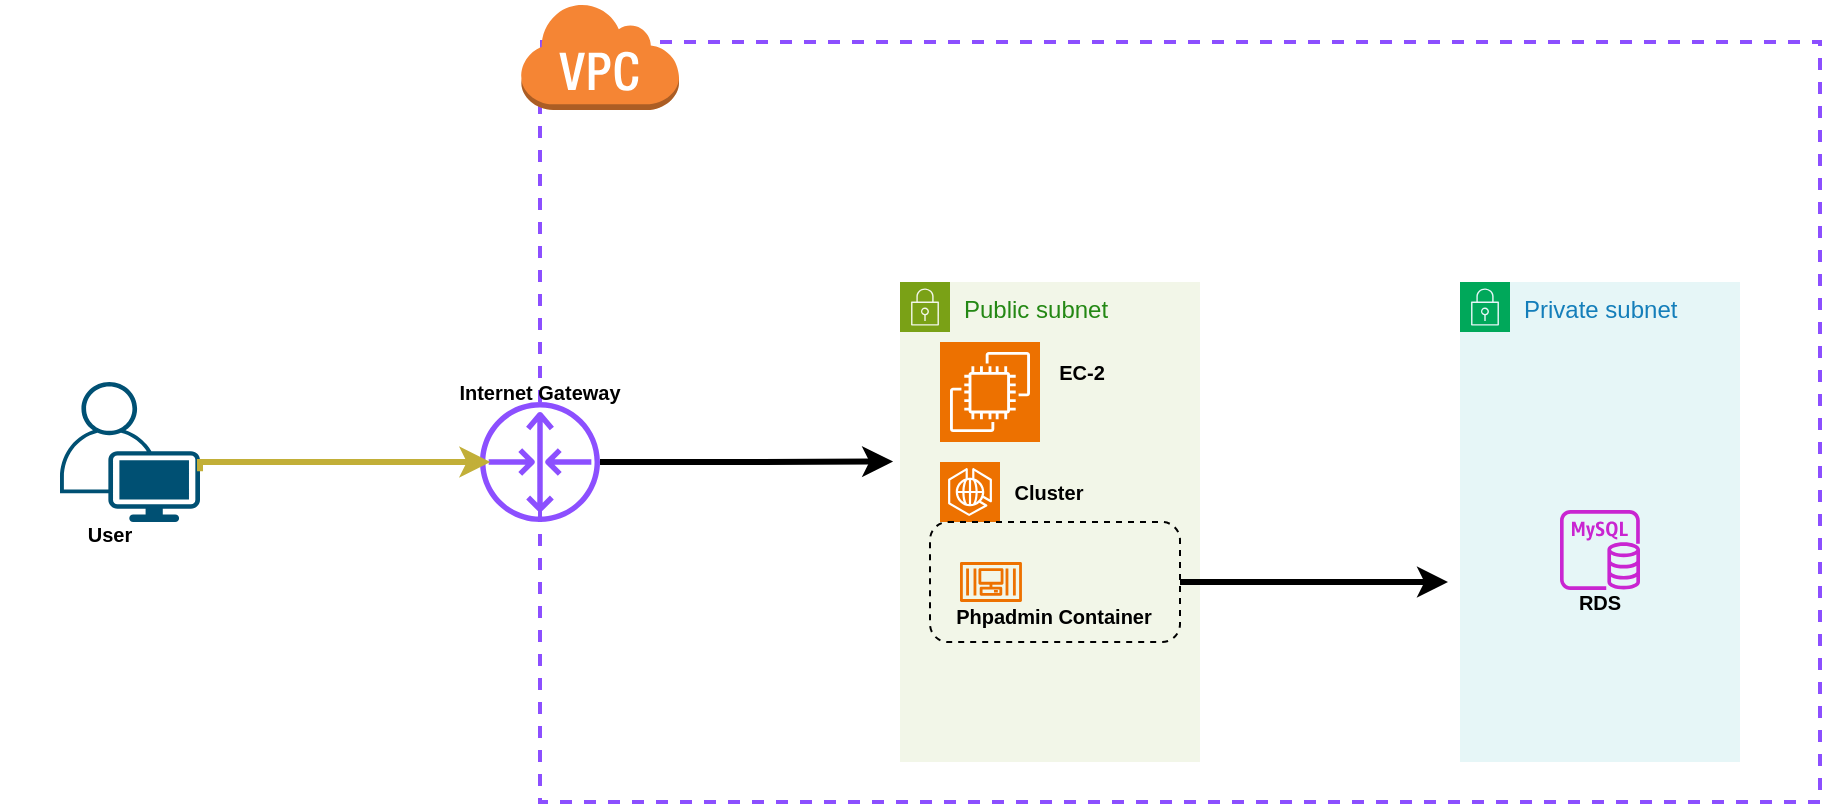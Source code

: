 <mxfile version="24.7.1" type="device">
  <diagram id="Ht1M8jgEwFfnCIfOTk4-" name="Page-1">
    <mxGraphModel dx="1035" dy="622" grid="1" gridSize="10" guides="1" tooltips="1" connect="1" arrows="1" fold="1" page="1" pageScale="1" pageWidth="1169" pageHeight="827" math="0" shadow="0">
      <root>
        <mxCell id="0" />
        <mxCell id="1" parent="0" />
        <mxCell id="RUJLnZNp0bxawVdTitDv-4" value="VPC" style="points=[[0,0],[0.25,0],[0.5,0],[0.75,0],[1,0],[1,0.25],[1,0.5],[1,0.75],[1,1],[0.75,1],[0.5,1],[0.25,1],[0,1],[0,0.75],[0,0.5],[0,0.25]];outlineConnect=0;gradientColor=none;html=1;whiteSpace=wrap;fontSize=12;fontStyle=0;container=1;pointerEvents=0;collapsible=0;recursiveResize=0;shape=mxgraph.aws4.group;grIcon=mxgraph.aws4.group_vpc2;strokeColor=#8C4FFF;fillColor=none;verticalAlign=top;align=left;spacingLeft=30;fontColor=#AAB7B8;dashed=1;strokeWidth=2;" vertex="1" parent="1">
          <mxGeometry x="360" y="160" width="640" height="380" as="geometry" />
        </mxCell>
        <mxCell id="RUJLnZNp0bxawVdTitDv-8" value="" style="outlineConnect=0;dashed=0;verticalLabelPosition=bottom;verticalAlign=top;align=center;html=1;shape=mxgraph.aws3.virtual_private_cloud;fillColor=#F58534;gradientColor=none;" vertex="1" parent="RUJLnZNp0bxawVdTitDv-4">
          <mxGeometry x="-10" y="-20" width="79.5" height="54" as="geometry" />
        </mxCell>
        <mxCell id="RUJLnZNp0bxawVdTitDv-11" value="Public subnet" style="points=[[0,0],[0.25,0],[0.5,0],[0.75,0],[1,0],[1,0.25],[1,0.5],[1,0.75],[1,1],[0.75,1],[0.5,1],[0.25,1],[0,1],[0,0.75],[0,0.5],[0,0.25]];outlineConnect=0;gradientColor=none;html=1;whiteSpace=wrap;fontSize=12;fontStyle=0;container=1;pointerEvents=0;collapsible=0;recursiveResize=0;shape=mxgraph.aws4.group;grIcon=mxgraph.aws4.group_security_group;grStroke=0;strokeColor=#7AA116;fillColor=#F2F6E8;verticalAlign=top;align=left;spacingLeft=30;fontColor=#248814;dashed=1;" vertex="1" parent="RUJLnZNp0bxawVdTitDv-4">
          <mxGeometry x="180" y="120" width="150" height="240" as="geometry" />
        </mxCell>
        <mxCell id="RUJLnZNp0bxawVdTitDv-13" value="" style="sketch=0;points=[[0,0,0],[0.25,0,0],[0.5,0,0],[0.75,0,0],[1,0,0],[0,1,0],[0.25,1,0],[0.5,1,0],[0.75,1,0],[1,1,0],[0,0.25,0],[0,0.5,0],[0,0.75,0],[1,0.25,0],[1,0.5,0],[1,0.75,0]];outlineConnect=0;fontColor=#232F3E;fillColor=#ED7100;strokeColor=#ffffff;dashed=0;verticalLabelPosition=bottom;verticalAlign=top;align=center;html=1;fontSize=12;fontStyle=0;aspect=fixed;shape=mxgraph.aws4.resourceIcon;resIcon=mxgraph.aws4.ecs_anywhere;" vertex="1" parent="RUJLnZNp0bxawVdTitDv-11">
          <mxGeometry x="20" y="90" width="30" height="30" as="geometry" />
        </mxCell>
        <mxCell id="RUJLnZNp0bxawVdTitDv-14" value="" style="rounded=1;whiteSpace=wrap;html=1;fillColor=none;dashed=1;" vertex="1" parent="RUJLnZNp0bxawVdTitDv-11">
          <mxGeometry x="15" y="120" width="125" height="60" as="geometry" />
        </mxCell>
        <mxCell id="RUJLnZNp0bxawVdTitDv-15" value="" style="sketch=0;outlineConnect=0;fontColor=#232F3E;gradientColor=none;fillColor=#ED7100;strokeColor=none;dashed=0;verticalLabelPosition=bottom;verticalAlign=top;align=center;html=1;fontSize=12;fontStyle=0;aspect=fixed;pointerEvents=1;shape=mxgraph.aws4.container_3;" vertex="1" parent="RUJLnZNp0bxawVdTitDv-11">
          <mxGeometry x="30" y="140" width="30.97" height="20" as="geometry" />
        </mxCell>
        <mxCell id="RUJLnZNp0bxawVdTitDv-26" value="" style="sketch=0;points=[[0,0,0],[0.25,0,0],[0.5,0,0],[0.75,0,0],[1,0,0],[0,1,0],[0.25,1,0],[0.5,1,0],[0.75,1,0],[1,1,0],[0,0.25,0],[0,0.5,0],[0,0.75,0],[1,0.25,0],[1,0.5,0],[1,0.75,0]];outlineConnect=0;fontColor=#232F3E;fillColor=#ED7100;strokeColor=#ffffff;dashed=0;verticalLabelPosition=bottom;verticalAlign=top;align=center;html=1;fontSize=12;fontStyle=0;aspect=fixed;shape=mxgraph.aws4.resourceIcon;resIcon=mxgraph.aws4.ec2;" vertex="1" parent="RUJLnZNp0bxawVdTitDv-11">
          <mxGeometry x="20" y="30" width="50" height="50" as="geometry" />
        </mxCell>
        <mxCell id="RUJLnZNp0bxawVdTitDv-27" value="&lt;b style=&quot;&quot;&gt;&lt;font style=&quot;font-size: 10px;&quot;&gt;EC-2&lt;/font&gt;&lt;/b&gt;" style="text;strokeColor=none;align=center;fillColor=none;html=1;verticalAlign=middle;whiteSpace=wrap;rounded=0;fontSize=11;" vertex="1" parent="RUJLnZNp0bxawVdTitDv-11">
          <mxGeometry x="60.97" y="30" width="60" height="30" as="geometry" />
        </mxCell>
        <mxCell id="RUJLnZNp0bxawVdTitDv-28" value="&lt;b&gt;&lt;font style=&quot;font-size: 10px;&quot;&gt;Cluster&lt;/font&gt;&lt;/b&gt;" style="text;strokeColor=none;align=center;fillColor=none;html=1;verticalAlign=middle;whiteSpace=wrap;rounded=0;" vertex="1" parent="RUJLnZNp0bxawVdTitDv-11">
          <mxGeometry x="55.48" y="90" width="39.03" height="30" as="geometry" />
        </mxCell>
        <mxCell id="RUJLnZNp0bxawVdTitDv-29" value="&lt;b&gt;&lt;font style=&quot;font-size: 10px;&quot;&gt;Phpadmin Container&lt;/font&gt;&lt;/b&gt;" style="text;strokeColor=none;align=center;fillColor=none;html=1;verticalAlign=middle;whiteSpace=wrap;rounded=0;" vertex="1" parent="RUJLnZNp0bxawVdTitDv-11">
          <mxGeometry x="20.48" y="152" width="114.03" height="30" as="geometry" />
        </mxCell>
        <mxCell id="RUJLnZNp0bxawVdTitDv-12" value="Private subnet" style="points=[[0,0],[0.25,0],[0.5,0],[0.75,0],[1,0],[1,0.25],[1,0.5],[1,0.75],[1,1],[0.75,1],[0.5,1],[0.25,1],[0,1],[0,0.75],[0,0.5],[0,0.25]];outlineConnect=0;gradientColor=none;html=1;whiteSpace=wrap;fontSize=12;fontStyle=0;container=1;pointerEvents=0;collapsible=0;recursiveResize=0;shape=mxgraph.aws4.group;grIcon=mxgraph.aws4.group_security_group;grStroke=0;strokeColor=#00a85a;fillColor=#E6F6F7;verticalAlign=top;align=left;spacingLeft=30;fontColor=#147EBA;dashed=1;strokeWidth=10;perimeterSpacing=5;" vertex="1" parent="RUJLnZNp0bxawVdTitDv-4">
          <mxGeometry x="460" y="120" width="140" height="240" as="geometry" />
        </mxCell>
        <mxCell id="RUJLnZNp0bxawVdTitDv-16" value="" style="sketch=0;outlineConnect=0;fontColor=#232F3E;gradientColor=none;fillColor=#C925D1;strokeColor=none;dashed=0;verticalLabelPosition=bottom;verticalAlign=top;align=center;html=1;fontSize=12;fontStyle=0;aspect=fixed;pointerEvents=1;shape=mxgraph.aws4.rds_mysql_instance;" vertex="1" parent="RUJLnZNp0bxawVdTitDv-12">
          <mxGeometry x="50" y="114" width="40" height="40" as="geometry" />
        </mxCell>
        <mxCell id="RUJLnZNp0bxawVdTitDv-30" value="&lt;b style=&quot;&quot;&gt;&lt;font style=&quot;font-size: 10px;&quot;&gt;RDS&lt;/font&gt;&lt;/b&gt;" style="text;strokeColor=none;align=center;fillColor=none;html=1;verticalAlign=middle;whiteSpace=wrap;rounded=0;fontSize=11;" vertex="1" parent="RUJLnZNp0bxawVdTitDv-12">
          <mxGeometry x="40" y="145" width="60" height="30" as="geometry" />
        </mxCell>
        <mxCell id="RUJLnZNp0bxawVdTitDv-19" value="" style="sketch=0;outlineConnect=0;fontColor=#232F3E;gradientColor=none;fillColor=#8C4FFF;strokeColor=none;dashed=0;verticalLabelPosition=bottom;verticalAlign=top;align=center;html=1;fontSize=12;fontStyle=0;aspect=fixed;pointerEvents=1;shape=mxgraph.aws4.router;" vertex="1" parent="RUJLnZNp0bxawVdTitDv-4">
          <mxGeometry x="-30" y="180" width="60" height="60" as="geometry" />
        </mxCell>
        <mxCell id="RUJLnZNp0bxawVdTitDv-23" style="edgeStyle=orthogonalEdgeStyle;rounded=0;orthogonalLoop=1;jettySize=auto;html=1;entryX=-0.023;entryY=0.374;entryDx=0;entryDy=0;entryPerimeter=0;strokeWidth=3;" edge="1" parent="RUJLnZNp0bxawVdTitDv-4" source="RUJLnZNp0bxawVdTitDv-19" target="RUJLnZNp0bxawVdTitDv-11">
          <mxGeometry relative="1" as="geometry" />
        </mxCell>
        <mxCell id="RUJLnZNp0bxawVdTitDv-25" style="edgeStyle=orthogonalEdgeStyle;rounded=0;orthogonalLoop=1;jettySize=auto;html=1;entryX=-0.007;entryY=0.62;entryDx=0;entryDy=0;entryPerimeter=0;strokeWidth=3;" edge="1" parent="RUJLnZNp0bxawVdTitDv-4" source="RUJLnZNp0bxawVdTitDv-14" target="RUJLnZNp0bxawVdTitDv-12">
          <mxGeometry relative="1" as="geometry">
            <Array as="points">
              <mxPoint x="454" y="270" />
              <mxPoint x="454" y="270" />
            </Array>
          </mxGeometry>
        </mxCell>
        <mxCell id="RUJLnZNp0bxawVdTitDv-31" value="&lt;span style=&quot;font-size: 10px;&quot;&gt;&lt;b&gt;Internet Gateway&lt;/b&gt;&lt;/span&gt;" style="text;strokeColor=none;align=center;fillColor=none;html=1;verticalAlign=middle;whiteSpace=wrap;rounded=0;fontSize=11;" vertex="1" parent="RUJLnZNp0bxawVdTitDv-4">
          <mxGeometry x="-55" y="160" width="110" height="30" as="geometry" />
        </mxCell>
        <mxCell id="RUJLnZNp0bxawVdTitDv-20" value="" style="points=[[0.35,0,0],[0.98,0.51,0],[1,0.71,0],[0.67,1,0],[0,0.795,0],[0,0.65,0]];verticalLabelPosition=bottom;sketch=0;html=1;verticalAlign=top;aspect=fixed;align=center;pointerEvents=1;shape=mxgraph.cisco19.user;fillColor=#005073;strokeColor=none;" vertex="1" parent="1">
          <mxGeometry x="120" y="330" width="70" height="70" as="geometry" />
        </mxCell>
        <mxCell id="RUJLnZNp0bxawVdTitDv-21" style="edgeStyle=orthogonalEdgeStyle;rounded=0;orthogonalLoop=1;jettySize=auto;html=1;entryX=-0.117;entryY=0.59;entryDx=0;entryDy=0;entryPerimeter=0;strokeWidth=3;strokeColor=#c2af38;exitX=0.826;exitY=0.569;exitDx=0;exitDy=0;exitPerimeter=0;" edge="1" parent="1">
          <mxGeometry relative="1" as="geometry">
            <mxPoint x="190.02" y="374.63" as="sourcePoint" />
            <mxPoint x="335.18" y="370" as="targetPoint" />
            <Array as="points">
              <mxPoint x="190.2" y="369.8" />
            </Array>
          </mxGeometry>
        </mxCell>
        <mxCell id="RUJLnZNp0bxawVdTitDv-32" value="&lt;span style=&quot;font-size: 10px;&quot;&gt;&lt;b&gt;User&lt;/b&gt;&lt;/span&gt;" style="text;strokeColor=none;align=center;fillColor=none;html=1;verticalAlign=middle;whiteSpace=wrap;rounded=0;fontSize=11;" vertex="1" parent="1">
          <mxGeometry x="90" y="391" width="110" height="30" as="geometry" />
        </mxCell>
      </root>
    </mxGraphModel>
  </diagram>
</mxfile>
